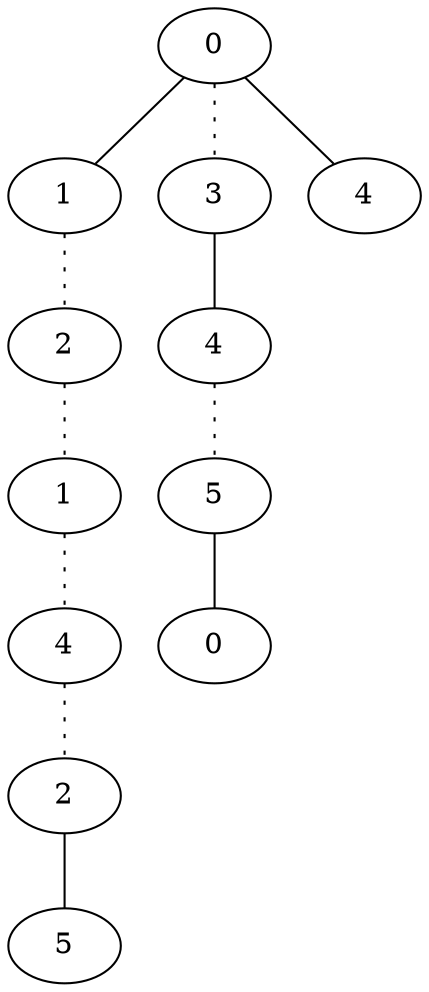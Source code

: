 graph {
a0[label=0];
a1[label=1];
a2[label=2];
a3[label=1];
a4[label=4];
a5[label=2];
a6[label=5];
a7[label=3];
a8[label=4];
a9[label=5];
a10[label=0];
a11[label=4];
a0 -- a1;
a0 -- a7 [style=dotted];
a0 -- a11;
a1 -- a2 [style=dotted];
a2 -- a3 [style=dotted];
a3 -- a4 [style=dotted];
a4 -- a5 [style=dotted];
a5 -- a6;
a7 -- a8;
a8 -- a9 [style=dotted];
a9 -- a10;
}
